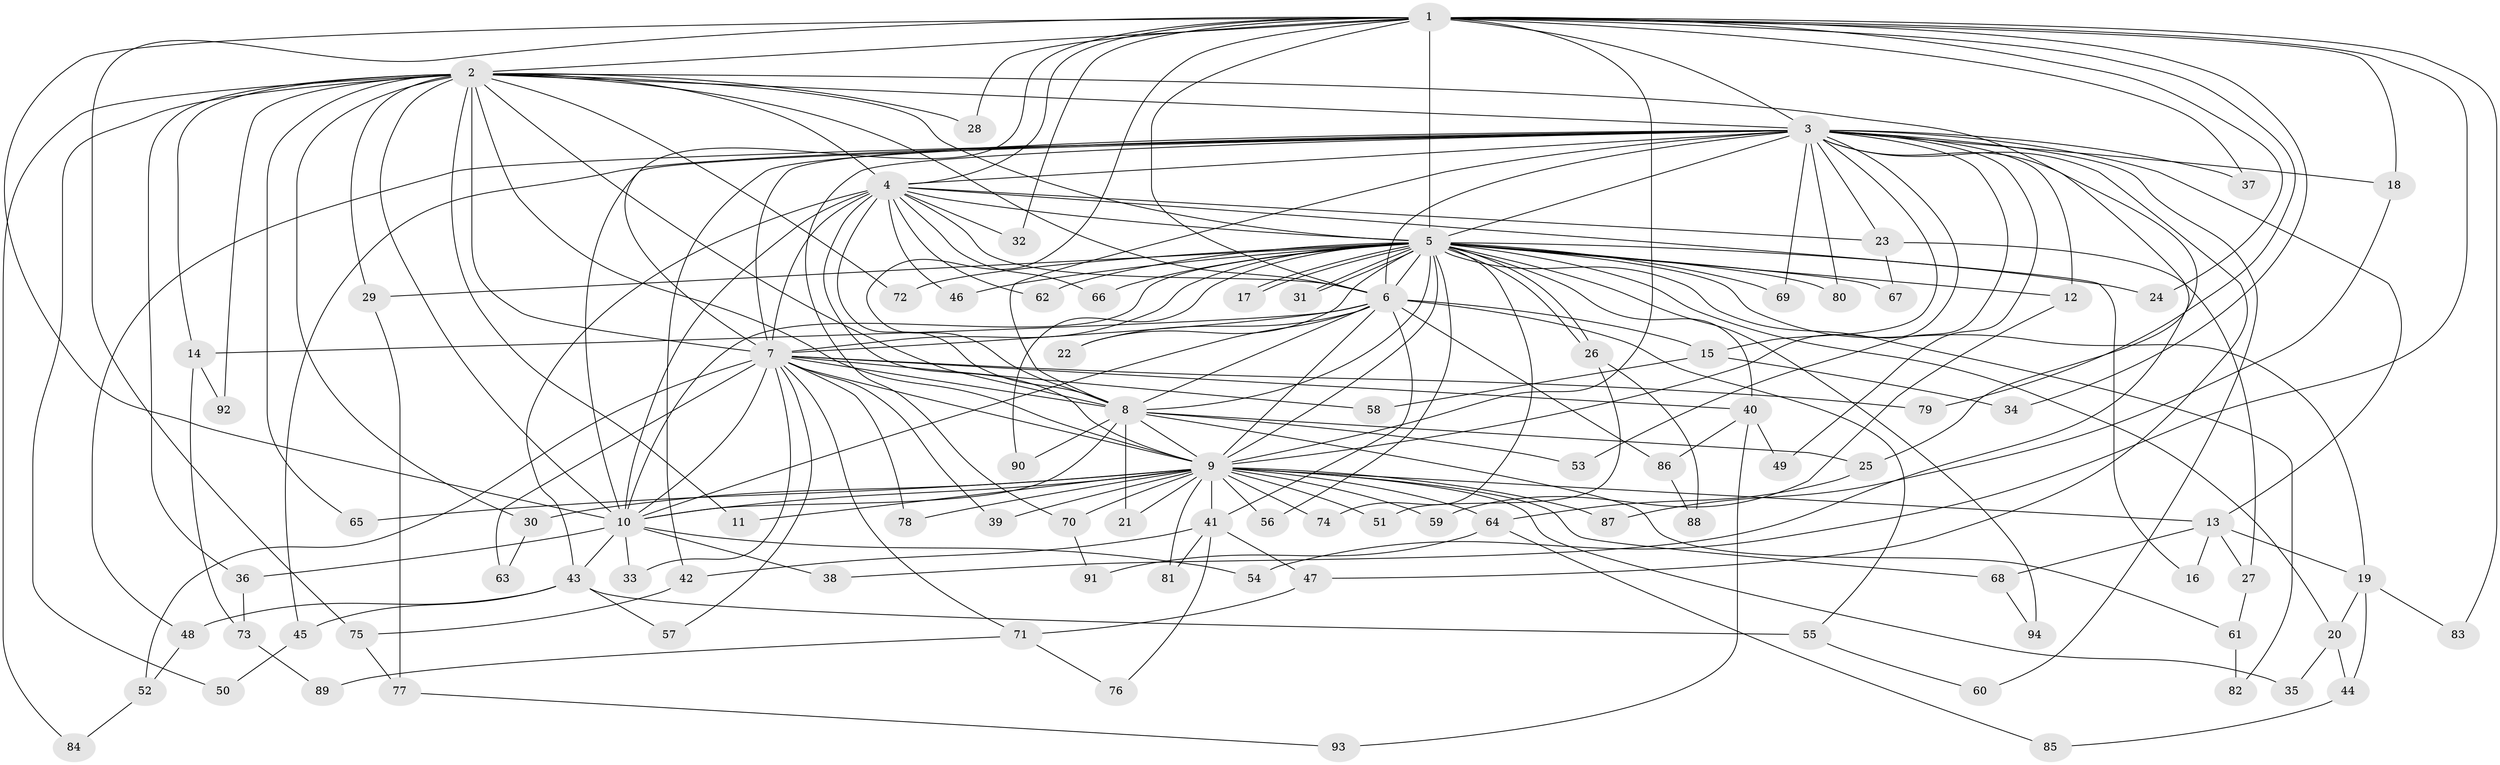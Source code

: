 // Generated by graph-tools (version 1.1) at 2025/13/03/09/25 04:13:56]
// undirected, 94 vertices, 213 edges
graph export_dot {
graph [start="1"]
  node [color=gray90,style=filled];
  1;
  2;
  3;
  4;
  5;
  6;
  7;
  8;
  9;
  10;
  11;
  12;
  13;
  14;
  15;
  16;
  17;
  18;
  19;
  20;
  21;
  22;
  23;
  24;
  25;
  26;
  27;
  28;
  29;
  30;
  31;
  32;
  33;
  34;
  35;
  36;
  37;
  38;
  39;
  40;
  41;
  42;
  43;
  44;
  45;
  46;
  47;
  48;
  49;
  50;
  51;
  52;
  53;
  54;
  55;
  56;
  57;
  58;
  59;
  60;
  61;
  62;
  63;
  64;
  65;
  66;
  67;
  68;
  69;
  70;
  71;
  72;
  73;
  74;
  75;
  76;
  77;
  78;
  79;
  80;
  81;
  82;
  83;
  84;
  85;
  86;
  87;
  88;
  89;
  90;
  91;
  92;
  93;
  94;
  1 -- 2;
  1 -- 3;
  1 -- 4;
  1 -- 5;
  1 -- 6;
  1 -- 7;
  1 -- 8;
  1 -- 9;
  1 -- 10;
  1 -- 18;
  1 -- 24;
  1 -- 28;
  1 -- 32;
  1 -- 34;
  1 -- 37;
  1 -- 54;
  1 -- 75;
  1 -- 79;
  1 -- 83;
  2 -- 3;
  2 -- 4;
  2 -- 5;
  2 -- 6;
  2 -- 7;
  2 -- 8;
  2 -- 9;
  2 -- 10;
  2 -- 11;
  2 -- 14;
  2 -- 25;
  2 -- 28;
  2 -- 29;
  2 -- 30;
  2 -- 36;
  2 -- 50;
  2 -- 65;
  2 -- 72;
  2 -- 84;
  2 -- 92;
  3 -- 4;
  3 -- 5;
  3 -- 6;
  3 -- 7;
  3 -- 8;
  3 -- 9;
  3 -- 10;
  3 -- 12;
  3 -- 13;
  3 -- 15;
  3 -- 18;
  3 -- 23;
  3 -- 37;
  3 -- 38;
  3 -- 42;
  3 -- 45;
  3 -- 47;
  3 -- 48;
  3 -- 49;
  3 -- 53;
  3 -- 60;
  3 -- 69;
  3 -- 70;
  3 -- 80;
  4 -- 5;
  4 -- 6;
  4 -- 7;
  4 -- 8;
  4 -- 9;
  4 -- 10;
  4 -- 16;
  4 -- 23;
  4 -- 32;
  4 -- 43;
  4 -- 46;
  4 -- 62;
  4 -- 66;
  5 -- 6;
  5 -- 7;
  5 -- 8;
  5 -- 9;
  5 -- 10;
  5 -- 12;
  5 -- 17;
  5 -- 17;
  5 -- 19;
  5 -- 20;
  5 -- 22;
  5 -- 24;
  5 -- 26;
  5 -- 26;
  5 -- 29;
  5 -- 31;
  5 -- 31;
  5 -- 40;
  5 -- 46;
  5 -- 56;
  5 -- 62;
  5 -- 66;
  5 -- 67;
  5 -- 69;
  5 -- 72;
  5 -- 74;
  5 -- 80;
  5 -- 82;
  5 -- 90;
  5 -- 94;
  6 -- 7;
  6 -- 8;
  6 -- 9;
  6 -- 10;
  6 -- 14;
  6 -- 15;
  6 -- 22;
  6 -- 41;
  6 -- 55;
  6 -- 86;
  7 -- 8;
  7 -- 9;
  7 -- 10;
  7 -- 33;
  7 -- 39;
  7 -- 40;
  7 -- 52;
  7 -- 57;
  7 -- 58;
  7 -- 63;
  7 -- 71;
  7 -- 78;
  7 -- 79;
  8 -- 9;
  8 -- 10;
  8 -- 21;
  8 -- 25;
  8 -- 53;
  8 -- 61;
  8 -- 90;
  9 -- 10;
  9 -- 11;
  9 -- 13;
  9 -- 21;
  9 -- 30;
  9 -- 35;
  9 -- 39;
  9 -- 41;
  9 -- 51;
  9 -- 56;
  9 -- 59;
  9 -- 64;
  9 -- 65;
  9 -- 68;
  9 -- 70;
  9 -- 74;
  9 -- 78;
  9 -- 81;
  9 -- 87;
  10 -- 33;
  10 -- 36;
  10 -- 38;
  10 -- 43;
  10 -- 54;
  12 -- 59;
  13 -- 16;
  13 -- 19;
  13 -- 27;
  13 -- 68;
  14 -- 73;
  14 -- 92;
  15 -- 34;
  15 -- 58;
  18 -- 87;
  19 -- 20;
  19 -- 44;
  19 -- 83;
  20 -- 35;
  20 -- 44;
  23 -- 27;
  23 -- 67;
  25 -- 64;
  26 -- 51;
  26 -- 88;
  27 -- 61;
  29 -- 77;
  30 -- 63;
  36 -- 73;
  40 -- 49;
  40 -- 86;
  40 -- 93;
  41 -- 42;
  41 -- 47;
  41 -- 76;
  41 -- 81;
  42 -- 75;
  43 -- 45;
  43 -- 48;
  43 -- 55;
  43 -- 57;
  44 -- 85;
  45 -- 50;
  47 -- 71;
  48 -- 52;
  52 -- 84;
  55 -- 60;
  61 -- 82;
  64 -- 85;
  64 -- 91;
  68 -- 94;
  70 -- 91;
  71 -- 76;
  71 -- 89;
  73 -- 89;
  75 -- 77;
  77 -- 93;
  86 -- 88;
}
